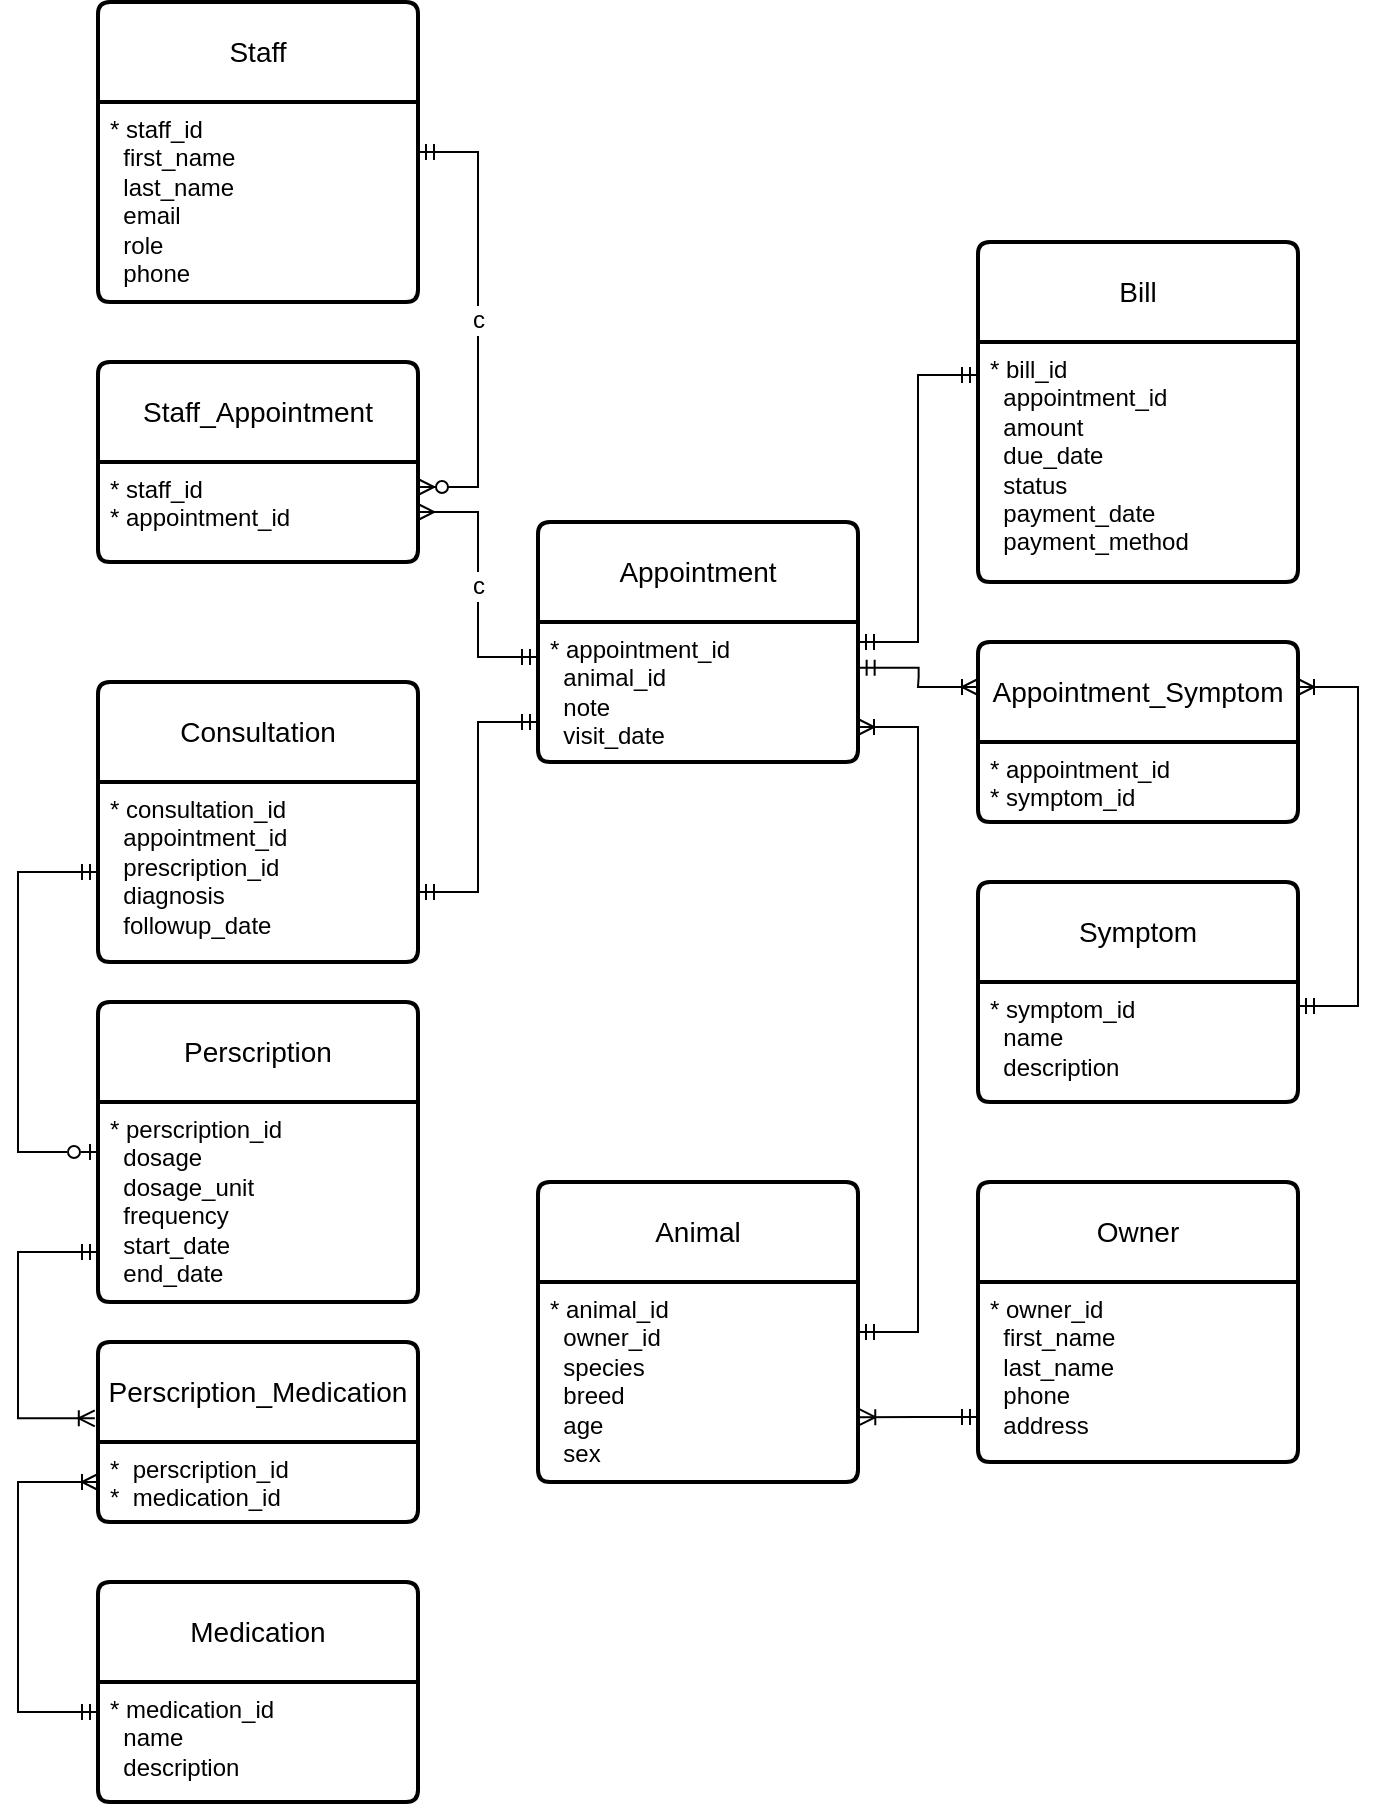 <mxfile version="24.2.7" type="device">
  <diagram id="R2lEEEUBdFMjLlhIrx00" name="Page-1">
    <mxGraphModel dx="1674" dy="1872" grid="1" gridSize="10" guides="1" tooltips="1" connect="1" arrows="1" fold="1" page="1" pageScale="1" pageWidth="850" pageHeight="1100" math="0" shadow="0" extFonts="Permanent Marker^https://fonts.googleapis.com/css?family=Permanent+Marker">
      <root>
        <mxCell id="0" />
        <mxCell id="1" parent="0" />
        <mxCell id="3tRXj6K25OxpeAvqdYS_-2" value="Animal" style="swimlane;childLayout=stackLayout;horizontal=1;startSize=50;horizontalStack=0;rounded=1;fontSize=14;fontStyle=0;strokeWidth=2;resizeParent=0;resizeLast=1;shadow=0;dashed=0;align=center;arcSize=4;whiteSpace=wrap;html=1;" parent="1" vertex="1">
          <mxGeometry x="340" y="450" width="160" height="150" as="geometry" />
        </mxCell>
        <mxCell id="3tRXj6K25OxpeAvqdYS_-3" value="&lt;div&gt;* animal_id&lt;/div&gt;&lt;div&gt;&amp;nbsp; owner_id&lt;/div&gt;&lt;div&gt;&amp;nbsp; species&lt;/div&gt;&lt;div&gt;&amp;nbsp; breed&lt;/div&gt;&lt;div&gt;&amp;nbsp; age&lt;/div&gt;&lt;div&gt;&amp;nbsp; sex&lt;br&gt;&lt;br&gt;&lt;/div&gt;" style="align=left;strokeColor=none;fillColor=none;spacingLeft=4;fontSize=12;verticalAlign=top;resizable=0;rotatable=0;part=1;html=1;" parent="3tRXj6K25OxpeAvqdYS_-2" vertex="1">
          <mxGeometry y="50" width="160" height="100" as="geometry" />
        </mxCell>
        <mxCell id="3tRXj6K25OxpeAvqdYS_-5" value="Staff" style="swimlane;childLayout=stackLayout;horizontal=1;startSize=50;horizontalStack=0;rounded=1;fontSize=14;fontStyle=0;strokeWidth=2;resizeParent=0;resizeLast=1;shadow=0;dashed=0;align=center;arcSize=4;whiteSpace=wrap;html=1;" parent="1" vertex="1">
          <mxGeometry x="120" y="-140" width="160" height="150" as="geometry" />
        </mxCell>
        <mxCell id="3tRXj6K25OxpeAvqdYS_-6" value="&lt;div&gt;* staff_id&lt;/div&gt;&lt;div&gt;&amp;nbsp; first_name&lt;div&gt;&amp;nbsp; last_name&lt;/div&gt;&lt;div&gt;&amp;nbsp; email&lt;/div&gt;&lt;div&gt;&amp;nbsp; role&lt;/div&gt;&lt;div&gt;&amp;nbsp; phone&lt;/div&gt;&lt;/div&gt;" style="align=left;strokeColor=none;fillColor=none;spacingLeft=4;fontSize=12;verticalAlign=top;resizable=0;rotatable=0;part=1;html=1;" parent="3tRXj6K25OxpeAvqdYS_-5" vertex="1">
          <mxGeometry y="50" width="160" height="100" as="geometry" />
        </mxCell>
        <mxCell id="3tRXj6K25OxpeAvqdYS_-7" value="Appointment" style="swimlane;childLayout=stackLayout;horizontal=1;startSize=50;horizontalStack=0;rounded=1;fontSize=14;fontStyle=0;strokeWidth=2;resizeParent=0;resizeLast=1;shadow=0;dashed=0;align=center;arcSize=4;whiteSpace=wrap;html=1;" parent="1" vertex="1">
          <mxGeometry x="340" y="120" width="160" height="120" as="geometry" />
        </mxCell>
        <mxCell id="3tRXj6K25OxpeAvqdYS_-8" value="* appointment_id&lt;div&gt;&amp;nbsp; animal_id&lt;/div&gt;&lt;div&gt;&amp;nbsp; note&lt;br&gt;&lt;div&gt;&amp;nbsp; visit_date&lt;/div&gt;&lt;/div&gt;" style="align=left;strokeColor=none;fillColor=none;spacingLeft=4;fontSize=12;verticalAlign=top;resizable=0;rotatable=0;part=1;html=1;" parent="3tRXj6K25OxpeAvqdYS_-7" vertex="1">
          <mxGeometry y="50" width="160" height="70" as="geometry" />
        </mxCell>
        <mxCell id="3tRXj6K25OxpeAvqdYS_-11" value="Bill" style="swimlane;childLayout=stackLayout;horizontal=1;startSize=50;horizontalStack=0;rounded=1;fontSize=14;fontStyle=0;strokeWidth=2;resizeParent=0;resizeLast=1;shadow=0;dashed=0;align=center;arcSize=4;whiteSpace=wrap;html=1;" parent="1" vertex="1">
          <mxGeometry x="560" y="-20" width="160" height="170" as="geometry">
            <mxRectangle x="620" y="120" width="60" height="50" as="alternateBounds" />
          </mxGeometry>
        </mxCell>
        <mxCell id="3tRXj6K25OxpeAvqdYS_-12" value="&lt;div&gt;* bill_id&lt;/div&gt;&lt;div&gt;&amp;nbsp; appointment_id&lt;/div&gt;&lt;div&gt;&amp;nbsp; amount&lt;/div&gt;&lt;div&gt;&amp;nbsp;&amp;nbsp;&lt;span style=&quot;background-color: initial;&quot;&gt;due_date&lt;/span&gt;&lt;/div&gt;&lt;div&gt;&amp;nbsp; status&lt;/div&gt;&lt;div&gt;&amp;nbsp; payment_date&lt;/div&gt;&lt;div&gt;&amp;nbsp; payment_method&lt;br&gt;&lt;/div&gt;" style="align=left;strokeColor=none;fillColor=none;spacingLeft=4;fontSize=12;verticalAlign=top;resizable=0;rotatable=0;part=1;html=1;" parent="3tRXj6K25OxpeAvqdYS_-11" vertex="1">
          <mxGeometry y="50" width="160" height="120" as="geometry" />
        </mxCell>
        <mxCell id="3tRXj6K25OxpeAvqdYS_-13" value="Owner" style="swimlane;childLayout=stackLayout;horizontal=1;startSize=50;horizontalStack=0;rounded=1;fontSize=14;fontStyle=0;strokeWidth=2;resizeParent=0;resizeLast=1;shadow=0;dashed=0;align=center;arcSize=4;whiteSpace=wrap;html=1;" parent="1" vertex="1">
          <mxGeometry x="560" y="450" width="160" height="140" as="geometry" />
        </mxCell>
        <mxCell id="3tRXj6K25OxpeAvqdYS_-14" value="&lt;div&gt;* owner_&lt;span style=&quot;background-color: initial;&quot;&gt;id&lt;/span&gt;&lt;/div&gt;&amp;nbsp; first_name&lt;div&gt;&amp;nbsp; last_name&lt;/div&gt;&lt;div&gt;&amp;nbsp; phone&lt;/div&gt;&lt;div&gt;&amp;nbsp; address&lt;/div&gt;" style="align=left;strokeColor=none;fillColor=none;spacingLeft=4;fontSize=12;verticalAlign=top;resizable=0;rotatable=0;part=1;html=1;" parent="3tRXj6K25OxpeAvqdYS_-13" vertex="1">
          <mxGeometry y="50" width="160" height="90" as="geometry" />
        </mxCell>
        <mxCell id="3tRXj6K25OxpeAvqdYS_-15" value="" style="edgeStyle=entityRelationEdgeStyle;fontSize=12;html=1;endArrow=ERoneToMany;startArrow=ERmandOne;rounded=0;entryX=1.004;entryY=0.676;entryDx=0;entryDy=0;exitX=0;exitY=0.75;exitDx=0;exitDy=0;endFill=0;entryPerimeter=0;" parent="1" source="3tRXj6K25OxpeAvqdYS_-14" target="3tRXj6K25OxpeAvqdYS_-3" edge="1">
          <mxGeometry width="100" height="100" relative="1" as="geometry">
            <mxPoint x="510" y="660" as="sourcePoint" />
            <mxPoint x="600" y="510" as="targetPoint" />
            <Array as="points">
              <mxPoint x="350" y="440" />
            </Array>
          </mxGeometry>
        </mxCell>
        <mxCell id="3tRXj6K25OxpeAvqdYS_-16" value="" style="edgeStyle=entityRelationEdgeStyle;fontSize=12;html=1;endArrow=ERoneToMany;startArrow=ERmandOne;rounded=0;endFill=0;exitX=1;exitY=0.25;exitDx=0;exitDy=0;entryX=1;entryY=0.75;entryDx=0;entryDy=0;" parent="1" source="3tRXj6K25OxpeAvqdYS_-3" target="3tRXj6K25OxpeAvqdYS_-8" edge="1">
          <mxGeometry width="100" height="100" relative="1" as="geometry">
            <mxPoint x="510" y="420" as="sourcePoint" />
            <mxPoint x="630" y="200" as="targetPoint" />
            <Array as="points">
              <mxPoint x="420" y="192" />
              <mxPoint x="510" y="260" />
              <mxPoint x="510" y="260" />
              <mxPoint x="540" y="260" />
            </Array>
          </mxGeometry>
        </mxCell>
        <mxCell id="3tRXj6K25OxpeAvqdYS_-18" value="" style="edgeStyle=entityRelationEdgeStyle;fontSize=12;html=1;endArrow=ERmandOne;startArrow=ERmandOne;rounded=0;entryX=0;entryY=0.138;entryDx=0;entryDy=0;entryPerimeter=0;" parent="1" target="3tRXj6K25OxpeAvqdYS_-12" edge="1">
          <mxGeometry width="100" height="100" relative="1" as="geometry">
            <mxPoint x="500" y="180" as="sourcePoint" />
            <mxPoint x="620.16" y="179.05" as="targetPoint" />
          </mxGeometry>
        </mxCell>
        <mxCell id="3tRXj6K25OxpeAvqdYS_-19" value="c" style="edgeStyle=entityRelationEdgeStyle;fontSize=12;html=1;endArrow=ERmandOne;startArrow=ERzeroToMany;rounded=0;entryX=1;entryY=0.25;entryDx=0;entryDy=0;exitX=1;exitY=0.25;exitDx=0;exitDy=0;endFill=0;" parent="1" source="yQQfTaGEOhP6rru02ASA-2" target="3tRXj6K25OxpeAvqdYS_-6" edge="1">
          <mxGeometry width="100" height="100" relative="1" as="geometry">
            <mxPoint x="270" y="260" as="sourcePoint" />
            <mxPoint x="370" y="160" as="targetPoint" />
          </mxGeometry>
        </mxCell>
        <mxCell id="3tRXj6K25OxpeAvqdYS_-21" value="Consultation" style="swimlane;childLayout=stackLayout;horizontal=1;startSize=50;horizontalStack=0;rounded=1;fontSize=14;fontStyle=0;strokeWidth=2;resizeParent=0;resizeLast=1;shadow=0;dashed=0;align=center;arcSize=4;whiteSpace=wrap;html=1;" parent="1" vertex="1">
          <mxGeometry x="120" y="200" width="160" height="140" as="geometry" />
        </mxCell>
        <mxCell id="rj5AV_bybw3vRObUCIpi-11" value="* consultation_id&lt;div&gt;&amp;nbsp; appointment_id&amp;nbsp;&amp;nbsp;&lt;div&gt;&amp;nbsp; prescription_id&lt;br&gt;&lt;div&gt;&amp;nbsp; diagnosis&lt;div&gt;&amp;nbsp; followup_date&lt;/div&gt;&lt;/div&gt;&lt;/div&gt;&lt;/div&gt;" style="align=left;strokeColor=none;fillColor=none;spacingLeft=4;fontSize=12;verticalAlign=top;resizable=0;rotatable=0;part=1;html=1;" parent="3tRXj6K25OxpeAvqdYS_-21" vertex="1">
          <mxGeometry y="50" width="160" height="90" as="geometry" />
        </mxCell>
        <mxCell id="3tRXj6K25OxpeAvqdYS_-23" value="" style="edgeStyle=entityRelationEdgeStyle;fontSize=12;html=1;endArrow=ERmandOne;startArrow=ERmandOne;rounded=0;exitX=1;exitY=0.75;exitDx=0;exitDy=0;" parent="1" source="3tRXj6K25OxpeAvqdYS_-21" edge="1">
          <mxGeometry width="100" height="100" relative="1" as="geometry">
            <mxPoint x="240" y="320" as="sourcePoint" />
            <mxPoint x="340" y="220" as="targetPoint" />
          </mxGeometry>
        </mxCell>
        <mxCell id="rj5AV_bybw3vRObUCIpi-1" value="Symptom" style="swimlane;childLayout=stackLayout;horizontal=1;startSize=50;horizontalStack=0;rounded=1;fontSize=14;fontStyle=0;strokeWidth=2;resizeParent=0;resizeLast=1;shadow=0;dashed=0;align=center;arcSize=4;whiteSpace=wrap;html=1;" parent="1" vertex="1">
          <mxGeometry x="560" y="300" width="160" height="110" as="geometry" />
        </mxCell>
        <mxCell id="rj5AV_bybw3vRObUCIpi-2" value="&lt;div&gt;* symptom_id&lt;br&gt;&lt;/div&gt;&amp;nbsp; name&lt;div&gt;&amp;nbsp; description&lt;/div&gt;" style="align=left;strokeColor=none;fillColor=none;spacingLeft=4;fontSize=12;verticalAlign=top;resizable=0;rotatable=0;part=1;html=1;" parent="rj5AV_bybw3vRObUCIpi-1" vertex="1">
          <mxGeometry y="50" width="160" height="60" as="geometry" />
        </mxCell>
        <mxCell id="rj5AV_bybw3vRObUCIpi-3" value="" style="edgeStyle=entityRelationEdgeStyle;fontSize=12;html=1;endArrow=ERoneToMany;startArrow=ERmandOne;rounded=0;entryX=0;entryY=0.25;entryDx=0;entryDy=0;exitX=1.002;exitY=0.326;exitDx=0;exitDy=0;endFill=0;exitPerimeter=0;startFill=0;" parent="1" source="3tRXj6K25OxpeAvqdYS_-8" target="rj5AV_bybw3vRObUCIpi-12" edge="1">
          <mxGeometry width="100" height="100" relative="1" as="geometry">
            <mxPoint x="430" y="300" as="sourcePoint" />
            <mxPoint x="530" y="200" as="targetPoint" />
          </mxGeometry>
        </mxCell>
        <mxCell id="rj5AV_bybw3vRObUCIpi-4" value="Medication" style="swimlane;childLayout=stackLayout;horizontal=1;startSize=50;horizontalStack=0;rounded=1;fontSize=14;fontStyle=0;strokeWidth=2;resizeParent=0;resizeLast=1;shadow=0;dashed=0;align=center;arcSize=4;whiteSpace=wrap;html=1;" parent="1" vertex="1">
          <mxGeometry x="120" y="650" width="160" height="110" as="geometry" />
        </mxCell>
        <mxCell id="rj5AV_bybw3vRObUCIpi-5" value="* medication_id&lt;div&gt;&amp;nbsp; name&lt;/div&gt;&lt;div&gt;&amp;nbsp; description&lt;/div&gt;" style="align=left;strokeColor=none;fillColor=none;spacingLeft=4;fontSize=12;verticalAlign=top;resizable=0;rotatable=0;part=1;html=1;" parent="rj5AV_bybw3vRObUCIpi-4" vertex="1">
          <mxGeometry y="50" width="160" height="60" as="geometry" />
        </mxCell>
        <mxCell id="rj5AV_bybw3vRObUCIpi-6" value="Perscription" style="swimlane;childLayout=stackLayout;horizontal=1;startSize=50;horizontalStack=0;rounded=1;fontSize=14;fontStyle=0;strokeWidth=2;resizeParent=0;resizeLast=1;shadow=0;dashed=0;align=center;arcSize=4;whiteSpace=wrap;html=1;" parent="1" vertex="1">
          <mxGeometry x="120" y="360" width="160" height="150" as="geometry" />
        </mxCell>
        <mxCell id="rj5AV_bybw3vRObUCIpi-7" value="&lt;div&gt;* perscription_id&lt;/div&gt;&amp;nbsp; dosage&lt;div&gt;&amp;nbsp; dosage_unit&lt;br&gt;&lt;div&gt;&amp;nbsp; frequency&lt;/div&gt;&lt;div&gt;&amp;nbsp; start_date&lt;/div&gt;&lt;div&gt;&amp;nbsp; end_date&lt;/div&gt;&lt;/div&gt;" style="align=left;strokeColor=none;fillColor=none;spacingLeft=4;fontSize=12;verticalAlign=top;resizable=0;rotatable=0;part=1;html=1;" parent="rj5AV_bybw3vRObUCIpi-6" vertex="1">
          <mxGeometry y="50" width="160" height="100" as="geometry" />
        </mxCell>
        <mxCell id="rj5AV_bybw3vRObUCIpi-8" value="" style="edgeStyle=elbowEdgeStyle;fontSize=12;html=1;endArrow=ERmandOne;startArrow=ERoneToMany;rounded=0;exitX=0;exitY=0.5;exitDx=0;exitDy=0;entryX=0;entryY=0.25;entryDx=0;entryDy=0;startFill=0;endFill=0;" parent="1" source="rj5AV_bybw3vRObUCIpi-17" target="rj5AV_bybw3vRObUCIpi-5" edge="1">
          <mxGeometry width="100" height="100" relative="1" as="geometry">
            <mxPoint x="120" y="510" as="sourcePoint" />
            <mxPoint x="120" y="755" as="targetPoint" />
            <Array as="points">
              <mxPoint x="80" y="560" />
            </Array>
          </mxGeometry>
        </mxCell>
        <mxCell id="rj5AV_bybw3vRObUCIpi-10" value="" style="edgeStyle=elbowEdgeStyle;fontSize=12;html=1;endArrow=ERzeroToOne;startArrow=ERmandOne;rounded=0;exitX=0;exitY=0.5;exitDx=0;exitDy=0;entryX=0;entryY=0.25;entryDx=0;entryDy=0;startFill=0;endFill=0;" parent="1" source="rj5AV_bybw3vRObUCIpi-11" target="rj5AV_bybw3vRObUCIpi-7" edge="1">
          <mxGeometry width="100" height="100" relative="1" as="geometry">
            <mxPoint x="120" y="320" as="sourcePoint" />
            <mxPoint x="120" y="435" as="targetPoint" />
            <Array as="points">
              <mxPoint x="80" y="375" />
            </Array>
          </mxGeometry>
        </mxCell>
        <mxCell id="rj5AV_bybw3vRObUCIpi-12" value="Appointment_Symptom" style="swimlane;childLayout=stackLayout;horizontal=1;startSize=50;horizontalStack=0;rounded=1;fontSize=14;fontStyle=0;strokeWidth=2;resizeParent=0;resizeLast=1;shadow=0;dashed=0;align=center;arcSize=4;whiteSpace=wrap;html=1;" parent="1" vertex="1">
          <mxGeometry x="560" y="180" width="160" height="90" as="geometry" />
        </mxCell>
        <mxCell id="rj5AV_bybw3vRObUCIpi-13" value="* appointment_id&lt;div&gt;* symptom_id&lt;/div&gt;" style="align=left;strokeColor=none;fillColor=none;spacingLeft=4;fontSize=12;verticalAlign=top;resizable=0;rotatable=0;part=1;html=1;" parent="rj5AV_bybw3vRObUCIpi-12" vertex="1">
          <mxGeometry y="50" width="160" height="40" as="geometry" />
        </mxCell>
        <mxCell id="rj5AV_bybw3vRObUCIpi-14" value="" style="edgeStyle=entityRelationEdgeStyle;fontSize=12;html=1;endArrow=ERoneToMany;startArrow=ERmandOne;rounded=0;entryX=1;entryY=0.25;entryDx=0;entryDy=0;endFill=0;exitX=1;exitY=0.2;exitDx=0;exitDy=0;exitPerimeter=0;startFill=0;" parent="1" source="rj5AV_bybw3vRObUCIpi-2" target="rj5AV_bybw3vRObUCIpi-12" edge="1">
          <mxGeometry width="100" height="100" relative="1" as="geometry">
            <mxPoint x="730" y="390" as="sourcePoint" />
            <mxPoint x="810" y="300" as="targetPoint" />
          </mxGeometry>
        </mxCell>
        <mxCell id="rj5AV_bybw3vRObUCIpi-16" value="Perscription_Medication" style="swimlane;childLayout=stackLayout;horizontal=1;startSize=50;horizontalStack=0;rounded=1;fontSize=14;fontStyle=0;strokeWidth=2;resizeParent=0;resizeLast=1;shadow=0;dashed=0;align=center;arcSize=4;whiteSpace=wrap;html=1;" parent="1" vertex="1">
          <mxGeometry x="120" y="530" width="160" height="90" as="geometry" />
        </mxCell>
        <mxCell id="rj5AV_bybw3vRObUCIpi-17" value="*&amp;nbsp; perscription_id&lt;div&gt;*&amp;nbsp; medication_id&lt;/div&gt;" style="align=left;strokeColor=none;fillColor=none;spacingLeft=4;fontSize=12;verticalAlign=top;resizable=0;rotatable=0;part=1;html=1;" parent="rj5AV_bybw3vRObUCIpi-16" vertex="1">
          <mxGeometry y="50" width="160" height="40" as="geometry" />
        </mxCell>
        <mxCell id="rj5AV_bybw3vRObUCIpi-18" value="" style="edgeStyle=elbowEdgeStyle;fontSize=12;html=1;endArrow=ERoneToMany;startArrow=ERmandOne;rounded=0;exitX=0;exitY=0.75;exitDx=0;exitDy=0;entryX=-0.01;entryY=0.424;entryDx=0;entryDy=0;startFill=0;endFill=0;entryPerimeter=0;" parent="1" source="rj5AV_bybw3vRObUCIpi-7" target="rj5AV_bybw3vRObUCIpi-16" edge="1">
          <mxGeometry width="100" height="100" relative="1" as="geometry">
            <mxPoint x="120" y="500" as="sourcePoint" />
            <mxPoint x="120" y="615" as="targetPoint" />
            <Array as="points">
              <mxPoint x="80" y="420" />
            </Array>
          </mxGeometry>
        </mxCell>
        <mxCell id="yQQfTaGEOhP6rru02ASA-1" value="Staff_Appointment" style="swimlane;childLayout=stackLayout;horizontal=1;startSize=50;horizontalStack=0;rounded=1;fontSize=14;fontStyle=0;strokeWidth=2;resizeParent=0;resizeLast=1;shadow=0;dashed=0;align=center;arcSize=4;whiteSpace=wrap;html=1;" parent="1" vertex="1">
          <mxGeometry x="120" y="40" width="160" height="100" as="geometry" />
        </mxCell>
        <mxCell id="yQQfTaGEOhP6rru02ASA-2" value="* staff_id&lt;div&gt;* appointment_id&lt;/div&gt;" style="align=left;strokeColor=none;fillColor=none;spacingLeft=4;fontSize=12;verticalAlign=top;resizable=0;rotatable=0;part=1;html=1;" parent="yQQfTaGEOhP6rru02ASA-1" vertex="1">
          <mxGeometry y="50" width="160" height="50" as="geometry" />
        </mxCell>
        <mxCell id="yQQfTaGEOhP6rru02ASA-5" value="c" style="edgeStyle=entityRelationEdgeStyle;fontSize=12;html=1;endArrow=ERmandOne;startArrow=ERmany;rounded=0;entryX=0;entryY=0.25;entryDx=0;entryDy=0;exitX=1;exitY=0.5;exitDx=0;exitDy=0;endFill=0;startFill=0;" parent="1" source="yQQfTaGEOhP6rru02ASA-2" target="3tRXj6K25OxpeAvqdYS_-8" edge="1">
          <mxGeometry width="100" height="100" relative="1" as="geometry">
            <mxPoint x="410" y="40" as="sourcePoint" />
            <mxPoint x="410" y="-128" as="targetPoint" />
          </mxGeometry>
        </mxCell>
      </root>
    </mxGraphModel>
  </diagram>
</mxfile>
